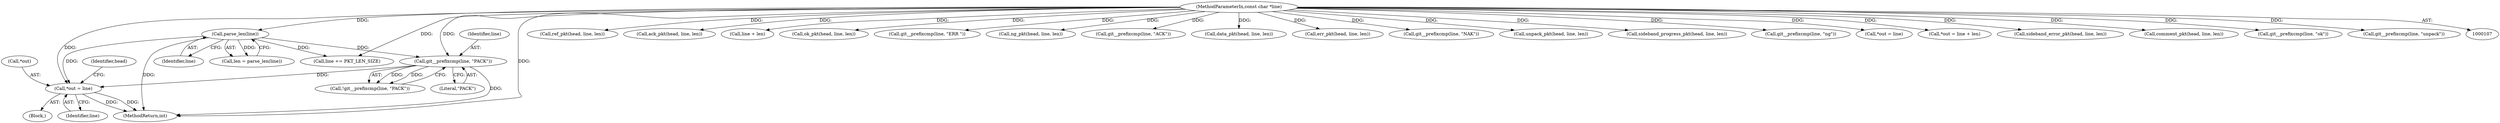 digraph "0_libgit2_2fdef641fd0dd2828bd948234ae86de75221a11a@pointer" {
"1000145" [label="(Call,*out = line)"];
"1000140" [label="(Call,git__prefixcmp(line, \"PACK\"))"];
"1000127" [label="(Call,parse_len(line))"];
"1000109" [label="(MethodParameterIn,const char *line)"];
"1000151" [label="(Identifier,head)"];
"1000109" [label="(MethodParameterIn,const char *line)"];
"1000326" [label="(Call,ref_pkt(head, line, len))"];
"1000143" [label="(Block,)"];
"1000249" [label="(Call,ack_pkt(head, line, len))"];
"1000141" [label="(Identifier,line)"];
"1000142" [label="(Literal,\"PACK\")"];
"1000333" [label="(Call,line + len)"];
"1000295" [label="(Call,ok_pkt(head, line, len))"];
"1000266" [label="(Call,git__prefixcmp(line, \"ERR \"))"];
"1000307" [label="(Call,ng_pkt(head, line, len))"];
"1000128" [label="(Identifier,line)"];
"1000139" [label="(Call,!git__prefixcmp(line, \"PACK\"))"];
"1000140" [label="(Call,git__prefixcmp(line, \"PACK\"))"];
"1000244" [label="(Call,git__prefixcmp(line, \"ACK\"))"];
"1000213" [label="(Call,data_pkt(head, line, len))"];
"1000271" [label="(Call,err_pkt(head, line, len))"];
"1000256" [label="(Call,git__prefixcmp(line, \"NAK\"))"];
"1000319" [label="(Call,unpack_pkt(head, line, len))"];
"1000125" [label="(Call,len = parse_len(line))"];
"1000225" [label="(Call,sideband_progress_pkt(head, line, len))"];
"1000302" [label="(Call,git__prefixcmp(line, \"ng\"))"];
"1000145" [label="(Call,*out = line)"];
"1000178" [label="(Call,line += PKT_LEN_SIZE)"];
"1000196" [label="(Call,*out = line)"];
"1000330" [label="(Call,*out = line + len)"];
"1000237" [label="(Call,sideband_error_pkt(head, line, len))"];
"1000283" [label="(Call,comment_pkt(head, line, len))"];
"1000127" [label="(Call,parse_len(line))"];
"1000290" [label="(Call,git__prefixcmp(line, \"ok\"))"];
"1000146" [label="(Call,*out)"];
"1000338" [label="(MethodReturn,int)"];
"1000148" [label="(Identifier,line)"];
"1000314" [label="(Call,git__prefixcmp(line, \"unpack\"))"];
"1000145" -> "1000143"  [label="AST: "];
"1000145" -> "1000148"  [label="CFG: "];
"1000146" -> "1000145"  [label="AST: "];
"1000148" -> "1000145"  [label="AST: "];
"1000151" -> "1000145"  [label="CFG: "];
"1000145" -> "1000338"  [label="DDG: "];
"1000145" -> "1000338"  [label="DDG: "];
"1000140" -> "1000145"  [label="DDG: "];
"1000127" -> "1000145"  [label="DDG: "];
"1000109" -> "1000145"  [label="DDG: "];
"1000140" -> "1000139"  [label="AST: "];
"1000140" -> "1000142"  [label="CFG: "];
"1000141" -> "1000140"  [label="AST: "];
"1000142" -> "1000140"  [label="AST: "];
"1000139" -> "1000140"  [label="CFG: "];
"1000140" -> "1000338"  [label="DDG: "];
"1000140" -> "1000139"  [label="DDG: "];
"1000140" -> "1000139"  [label="DDG: "];
"1000127" -> "1000140"  [label="DDG: "];
"1000109" -> "1000140"  [label="DDG: "];
"1000127" -> "1000125"  [label="AST: "];
"1000127" -> "1000128"  [label="CFG: "];
"1000128" -> "1000127"  [label="AST: "];
"1000125" -> "1000127"  [label="CFG: "];
"1000127" -> "1000338"  [label="DDG: "];
"1000127" -> "1000125"  [label="DDG: "];
"1000109" -> "1000127"  [label="DDG: "];
"1000127" -> "1000178"  [label="DDG: "];
"1000109" -> "1000107"  [label="AST: "];
"1000109" -> "1000338"  [label="DDG: "];
"1000109" -> "1000178"  [label="DDG: "];
"1000109" -> "1000196"  [label="DDG: "];
"1000109" -> "1000213"  [label="DDG: "];
"1000109" -> "1000225"  [label="DDG: "];
"1000109" -> "1000237"  [label="DDG: "];
"1000109" -> "1000244"  [label="DDG: "];
"1000109" -> "1000249"  [label="DDG: "];
"1000109" -> "1000256"  [label="DDG: "];
"1000109" -> "1000266"  [label="DDG: "];
"1000109" -> "1000271"  [label="DDG: "];
"1000109" -> "1000283"  [label="DDG: "];
"1000109" -> "1000290"  [label="DDG: "];
"1000109" -> "1000295"  [label="DDG: "];
"1000109" -> "1000302"  [label="DDG: "];
"1000109" -> "1000307"  [label="DDG: "];
"1000109" -> "1000314"  [label="DDG: "];
"1000109" -> "1000319"  [label="DDG: "];
"1000109" -> "1000326"  [label="DDG: "];
"1000109" -> "1000330"  [label="DDG: "];
"1000109" -> "1000333"  [label="DDG: "];
}
